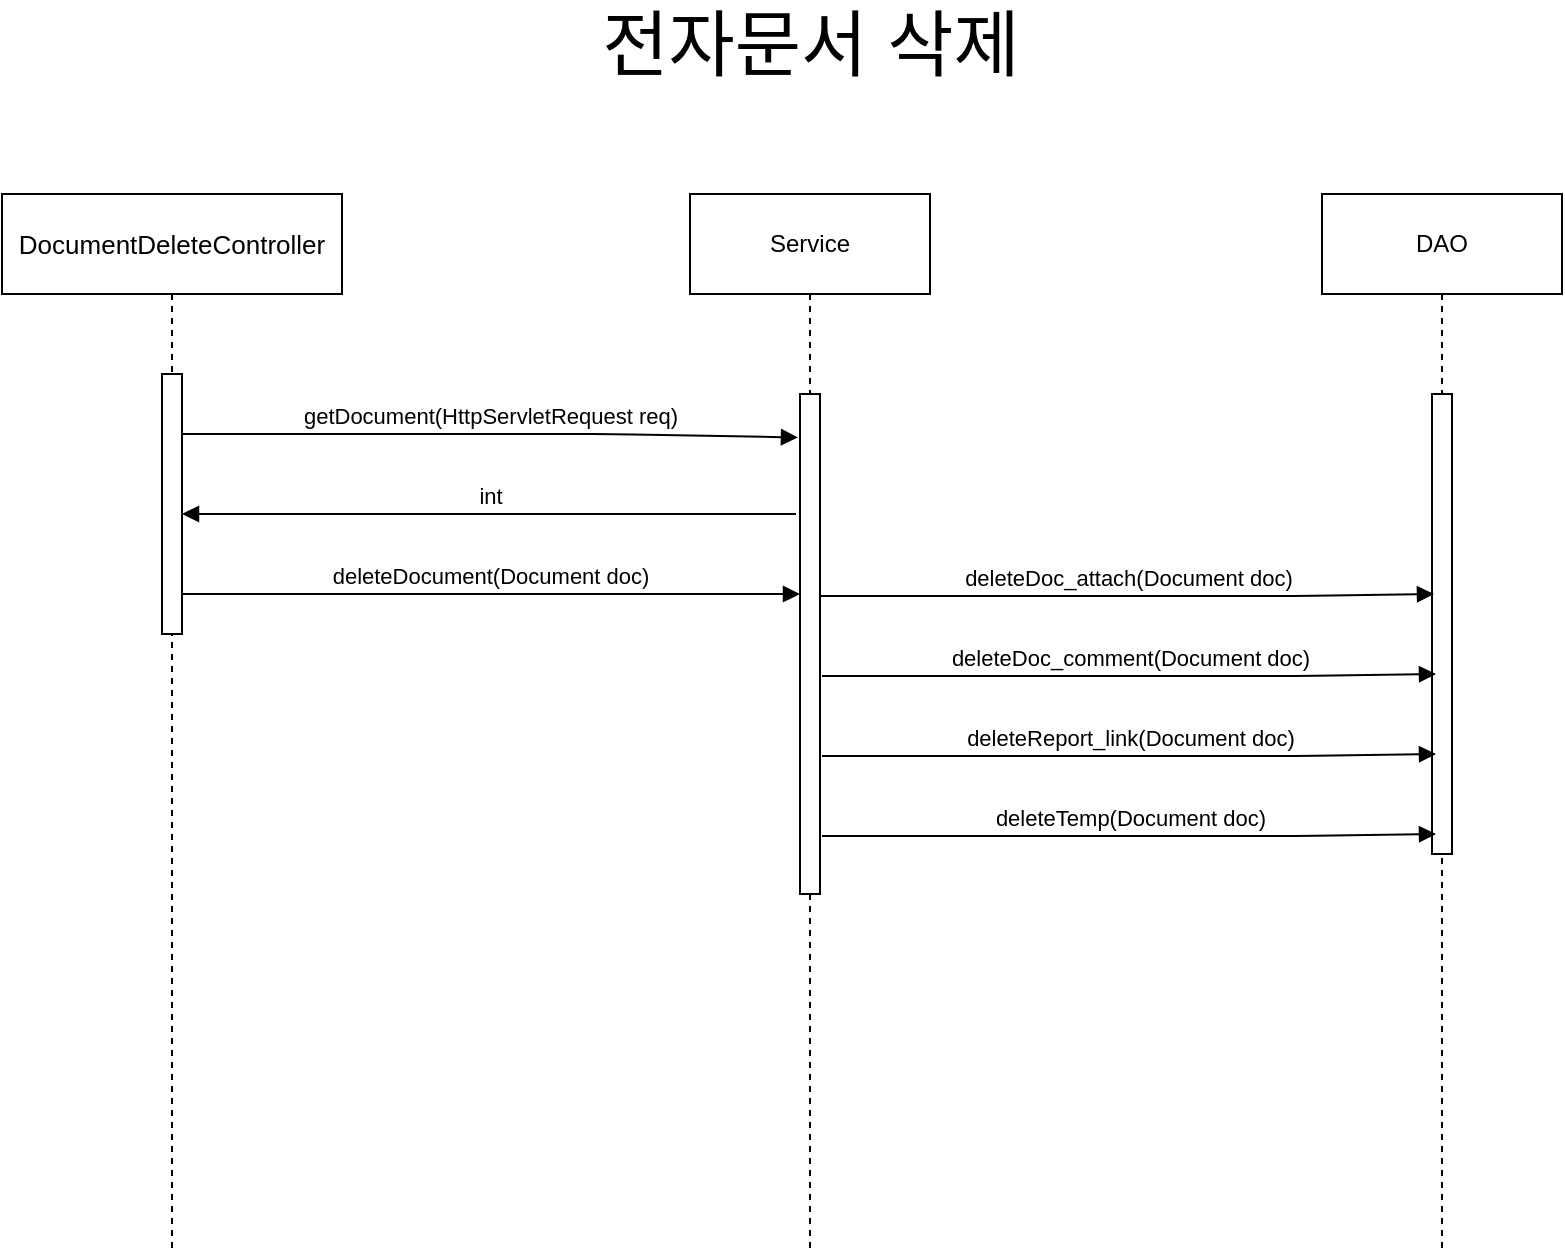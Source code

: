 <mxfile version="13.2.6" type="github"><diagram id="vvgcAOTTFX766pgvvkKP" name="Page-1"><mxGraphModel dx="4505" dy="1976" grid="1" gridSize="10" guides="1" tooltips="1" connect="1" arrows="1" fold="1" page="1" pageScale="1" pageWidth="850" pageHeight="1100" math="0" shadow="0"><root><mxCell id="0"/><mxCell id="1" parent="0"/><mxCell id="08jtINR7ccyYL2ge8XPy-1" value="&lt;span style=&quot;font-family: &amp;#34;arial&amp;#34; ; font-size: 13px ; text-align: left ; background-color: rgb(255 , 255 , 255)&quot;&gt;DocumentDeleteController&lt;/span&gt;" style="shape=umlLifeline;perimeter=lifelinePerimeter;whiteSpace=wrap;html=1;container=1;collapsible=0;recursiveResize=0;outlineConnect=0;size=50;" vertex="1" parent="1"><mxGeometry x="-2110" y="-860" width="170" height="530" as="geometry"/></mxCell><mxCell id="08jtINR7ccyYL2ge8XPy-2" value="" style="html=1;points=[];perimeter=orthogonalPerimeter;" vertex="1" parent="08jtINR7ccyYL2ge8XPy-1"><mxGeometry x="80" y="90" width="10" height="130" as="geometry"/></mxCell><mxCell id="08jtINR7ccyYL2ge8XPy-3" value="Service" style="shape=umlLifeline;perimeter=lifelinePerimeter;whiteSpace=wrap;html=1;container=1;collapsible=0;recursiveResize=0;outlineConnect=0;size=50;" vertex="1" parent="1"><mxGeometry x="-1766" y="-860" width="120" height="530" as="geometry"/></mxCell><mxCell id="08jtINR7ccyYL2ge8XPy-4" value="" style="html=1;points=[];perimeter=orthogonalPerimeter;" vertex="1" parent="08jtINR7ccyYL2ge8XPy-3"><mxGeometry x="55" y="100" width="10" height="250" as="geometry"/></mxCell><mxCell id="08jtINR7ccyYL2ge8XPy-5" value="DAO" style="shape=umlLifeline;perimeter=lifelinePerimeter;whiteSpace=wrap;html=1;container=1;collapsible=0;recursiveResize=0;outlineConnect=0;size=50;" vertex="1" parent="1"><mxGeometry x="-1450" y="-860" width="120" height="530" as="geometry"/></mxCell><mxCell id="08jtINR7ccyYL2ge8XPy-6" value="" style="html=1;points=[];perimeter=orthogonalPerimeter;" vertex="1" parent="08jtINR7ccyYL2ge8XPy-5"><mxGeometry x="55" y="100" width="10" height="230" as="geometry"/></mxCell><mxCell id="08jtINR7ccyYL2ge8XPy-7" value="deleteDocument(Document doc)" style="html=1;verticalAlign=bottom;endArrow=block;" edge="1" parent="1" source="08jtINR7ccyYL2ge8XPy-2"><mxGeometry x="0.37" y="-58" width="80" relative="1" as="geometry"><mxPoint x="-1990" y="-650" as="sourcePoint"/><mxPoint x="-1711" y="-660" as="targetPoint"/><Array as="points"><mxPoint x="-1810" y="-660"/></Array><mxPoint x="-58" y="-58" as="offset"/></mxGeometry></mxCell><mxCell id="08jtINR7ccyYL2ge8XPy-8" value="&lt;span style=&quot;font-family: &amp;#34;helvetica&amp;#34;&quot;&gt;deleteDoc_attach(Document doc)&lt;/span&gt;" style="html=1;verticalAlign=bottom;endArrow=block;entryX=0.1;entryY=0.213;entryDx=0;entryDy=0;entryPerimeter=0;" edge="1" parent="1"><mxGeometry width="80" relative="1" as="geometry"><mxPoint x="-1701" y="-658.99" as="sourcePoint"/><mxPoint x="-1394" y="-660" as="targetPoint"/><Array as="points"><mxPoint x="-1464.5" y="-658.99"/></Array></mxGeometry></mxCell><mxCell id="08jtINR7ccyYL2ge8XPy-9" value="getDocument(HttpServletRequest req)" style="html=1;verticalAlign=bottom;endArrow=block;entryX=-0.1;entryY=0.087;entryDx=0;entryDy=0;entryPerimeter=0;" edge="1" parent="1" target="08jtINR7ccyYL2ge8XPy-4"><mxGeometry width="80" relative="1" as="geometry"><mxPoint x="-2020" y="-740" as="sourcePoint"/><mxPoint x="-1730" y="-740" as="targetPoint"/><Array as="points"><mxPoint x="-1804.5" y="-740"/></Array></mxGeometry></mxCell><mxCell id="08jtINR7ccyYL2ge8XPy-10" value="int" style="html=1;verticalAlign=bottom;endArrow=block;exitX=-0.2;exitY=0.596;exitDx=0;exitDy=0;exitPerimeter=0;" edge="1" parent="1"><mxGeometry width="80" relative="1" as="geometry"><mxPoint x="-1713" y="-700" as="sourcePoint"/><mxPoint x="-2020" y="-700" as="targetPoint"/><Array as="points"/></mxGeometry></mxCell><mxCell id="08jtINR7ccyYL2ge8XPy-11" value="deleteDoc_comment(Document doc)" style="html=1;verticalAlign=bottom;endArrow=block;entryX=0.1;entryY=0.213;entryDx=0;entryDy=0;entryPerimeter=0;" edge="1" parent="1"><mxGeometry width="80" relative="1" as="geometry"><mxPoint x="-1700" y="-618.99" as="sourcePoint"/><mxPoint x="-1393" y="-620" as="targetPoint"/><Array as="points"><mxPoint x="-1463.5" y="-618.99"/></Array></mxGeometry></mxCell><mxCell id="08jtINR7ccyYL2ge8XPy-12" value="deleteReport_link(Document doc)" style="html=1;verticalAlign=bottom;endArrow=block;entryX=0.1;entryY=0.213;entryDx=0;entryDy=0;entryPerimeter=0;" edge="1" parent="1"><mxGeometry width="80" relative="1" as="geometry"><mxPoint x="-1700" y="-578.99" as="sourcePoint"/><mxPoint x="-1393" y="-580" as="targetPoint"/><Array as="points"><mxPoint x="-1463.5" y="-578.99"/></Array></mxGeometry></mxCell><mxCell id="08jtINR7ccyYL2ge8XPy-13" value="&lt;span style=&quot;font-family: &amp;#34;helvetica&amp;#34;&quot;&gt;deleteTemp(Document doc)&lt;/span&gt;" style="html=1;verticalAlign=bottom;endArrow=block;entryX=0.1;entryY=0.213;entryDx=0;entryDy=0;entryPerimeter=0;" edge="1" parent="1"><mxGeometry width="80" relative="1" as="geometry"><mxPoint x="-1700" y="-538.99" as="sourcePoint"/><mxPoint x="-1393" y="-540" as="targetPoint"/><Array as="points"><mxPoint x="-1463.5" y="-538.99"/></Array></mxGeometry></mxCell><mxCell id="08jtINR7ccyYL2ge8XPy-14" value="&lt;font style=&quot;font-size: 36px&quot;&gt;전자문서 삭제&lt;/font&gt;" style="text;html=1;resizable=0;autosize=1;align=center;verticalAlign=middle;points=[];fillColor=none;strokeColor=none;rounded=0;" vertex="1" parent="1"><mxGeometry x="-1826" y="-950" width="240" height="30" as="geometry"/></mxCell></root></mxGraphModel></diagram></mxfile>